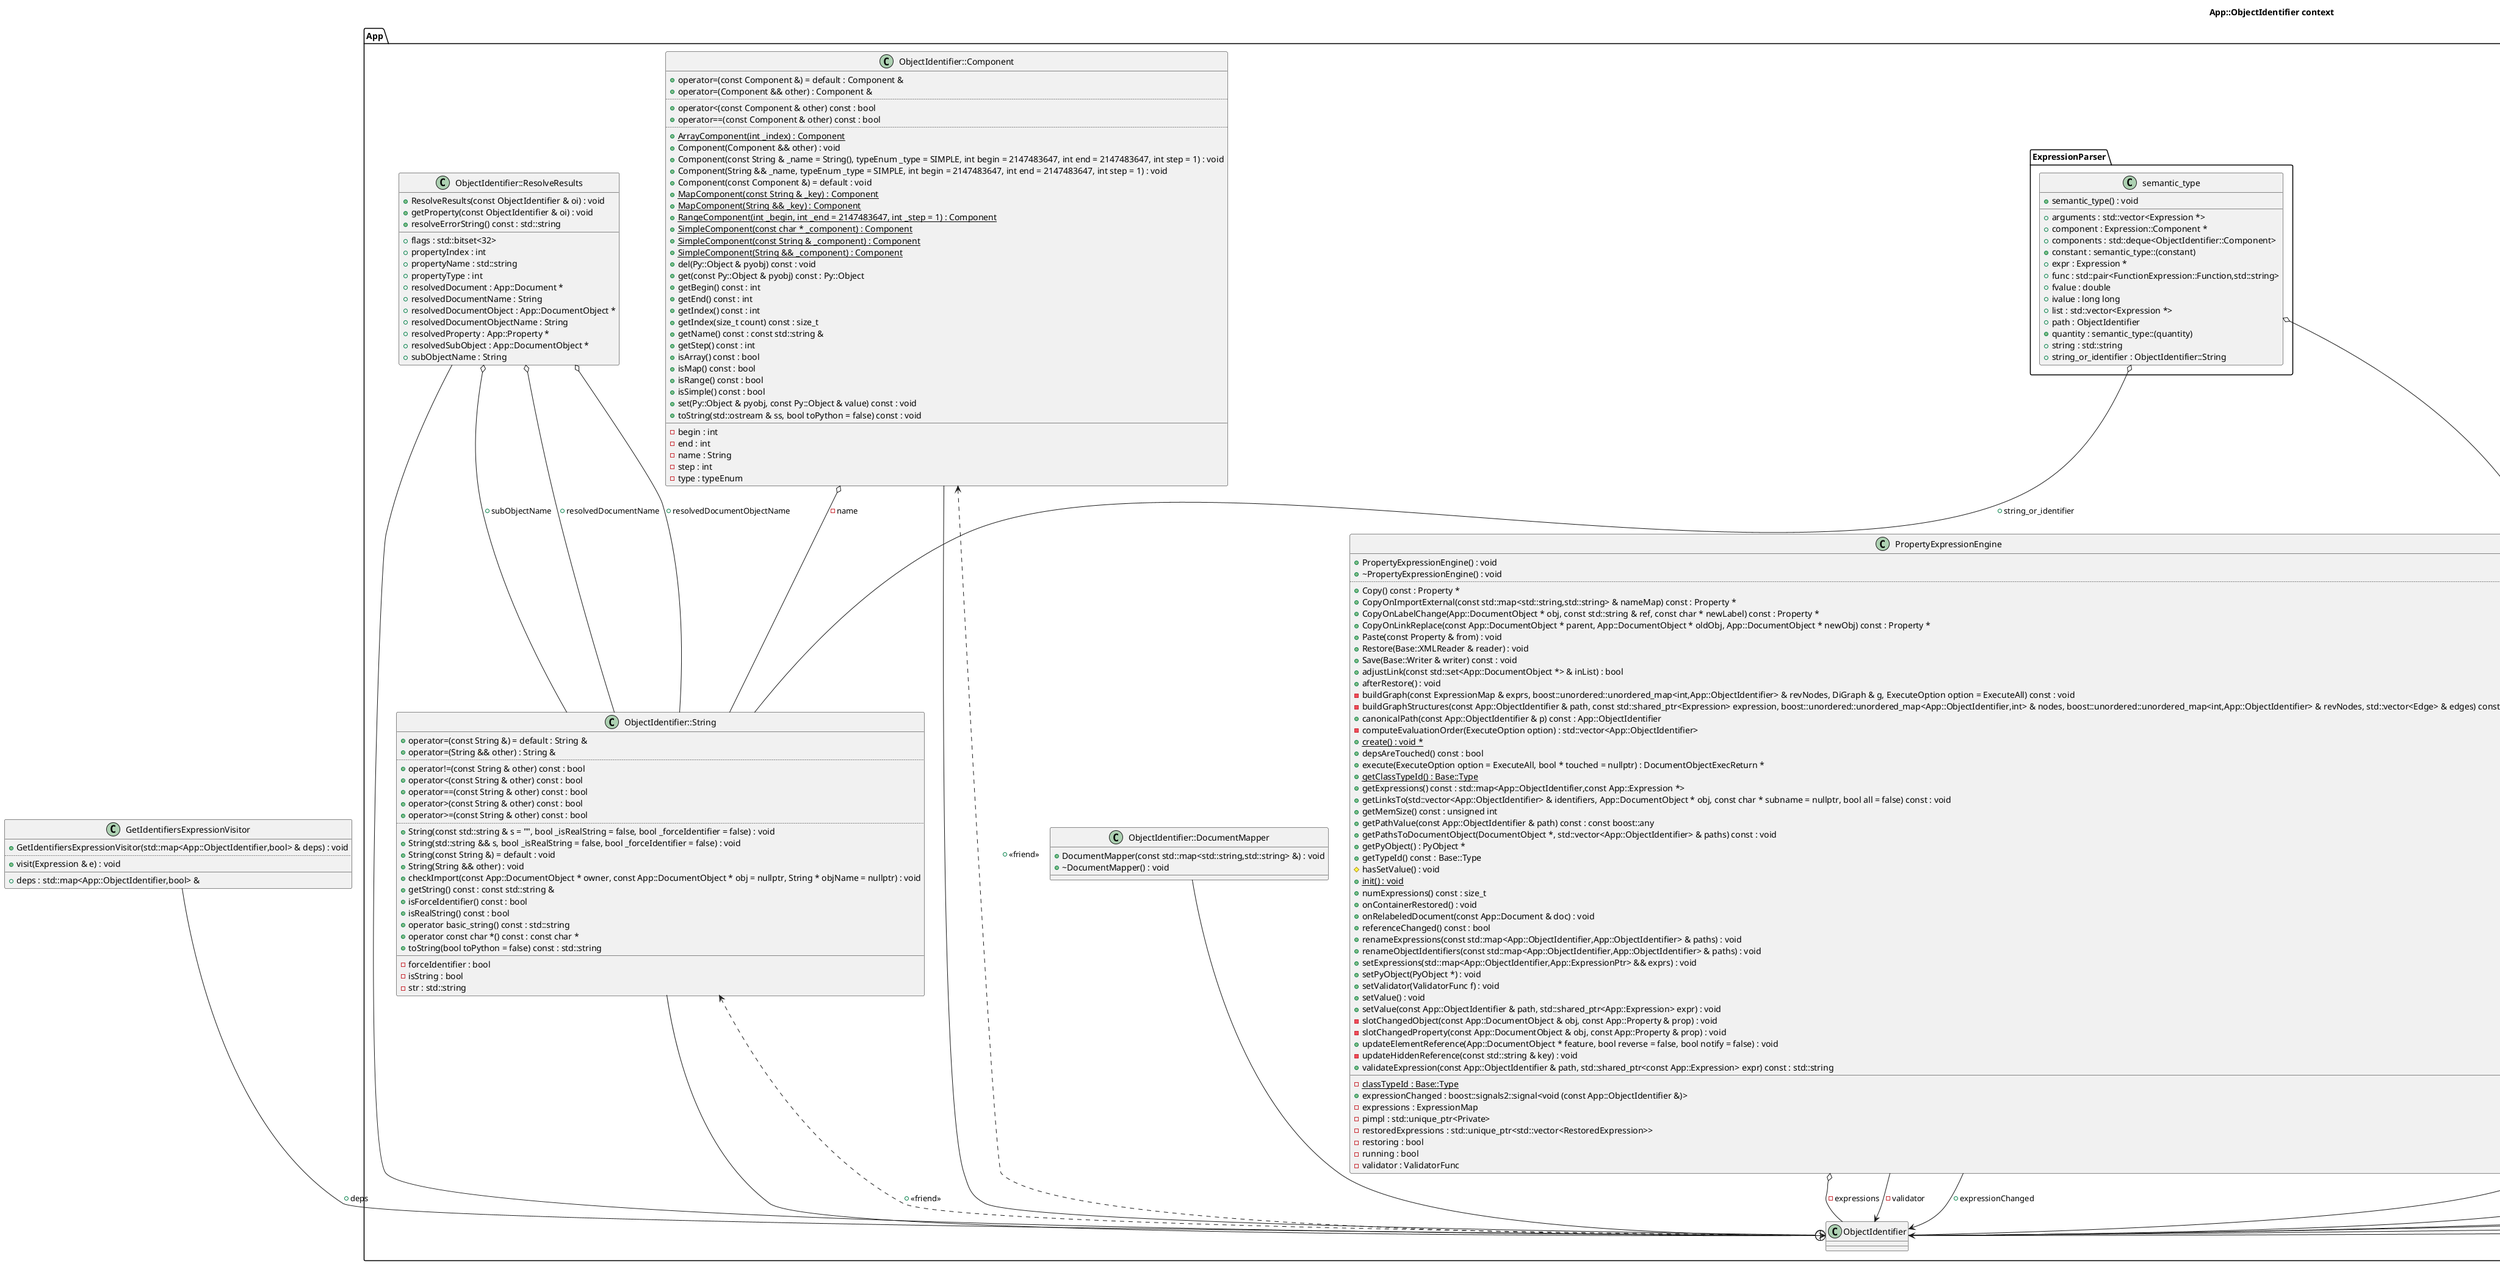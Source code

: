 @startuml
title App::ObjectIdentifier context
package [App] as C_0018282610363821501524 {
class "ObjectIdentifier" as C_0009598458625057667703
class C_0009598458625057667703 [[https://github.com/FreeCAD/FreeCAD/blob/2fcc5317fe3aee96ca73475986a577719fc78e20/src/App/Property.h#L44{ObjectIdentifier}]] {
__
}
class "PropertyExpressionEngine" as C_0012572907688142490737
class C_0012572907688142490737 [[https://github.com/FreeCAD/FreeCAD/blob/2fcc5317fe3aee96ca73475986a577719fc78e20/src/App/PropertyExpressionEngine.h#L64{PropertyExpressionEngine}]] {
+PropertyExpressionEngine() : void [[[https://github.com/FreeCAD/FreeCAD/blob/2fcc5317fe3aee96ca73475986a577719fc78e20/src/App/PropertyExpressionEngine.h#L100{PropertyExpressionEngine}]]]
+~PropertyExpressionEngine() : void [[[https://github.com/FreeCAD/FreeCAD/blob/2fcc5317fe3aee96ca73475986a577719fc78e20/src/App/PropertyExpressionEngine.h#L101{~PropertyExpressionEngine}]]]
..
+Copy() const : Property * [[[https://github.com/FreeCAD/FreeCAD/blob/2fcc5317fe3aee96ca73475986a577719fc78e20/src/App/PropertyExpressionEngine.h#L111{Copy}]]]
+CopyOnImportExternal(const std::map<std::string,std::string> & nameMap) const : Property * [[[https://github.com/FreeCAD/FreeCAD/blob/2fcc5317fe3aee96ca73475986a577719fc78e20/src/App/PropertyExpressionEngine.h#L74{CopyOnImportExternal}]]]
+CopyOnLabelChange(App::DocumentObject * obj, const std::string & ref, const char * newLabel) const : Property * [[[https://github.com/FreeCAD/FreeCAD/blob/2fcc5317fe3aee96ca73475986a577719fc78e20/src/App/PropertyExpressionEngine.h#L75{CopyOnLabelChange}]]]
+CopyOnLinkReplace(const App::DocumentObject * parent, App::DocumentObject * oldObj, App::DocumentObject * newObj) const : Property * [[[https://github.com/FreeCAD/FreeCAD/blob/2fcc5317fe3aee96ca73475986a577719fc78e20/src/App/PropertyExpressionEngine.h#L77{CopyOnLinkReplace}]]]
+Paste(const Property & from) : void [[[https://github.com/FreeCAD/FreeCAD/blob/2fcc5317fe3aee96ca73475986a577719fc78e20/src/App/PropertyExpressionEngine.h#L113{Paste}]]]
+Restore(Base::XMLReader & reader) : void [[[https://github.com/FreeCAD/FreeCAD/blob/2fcc5317fe3aee96ca73475986a577719fc78e20/src/App/PropertyExpressionEngine.h#L117{Restore}]]]
+Save(Base::Writer & writer) const : void [[[https://github.com/FreeCAD/FreeCAD/blob/2fcc5317fe3aee96ca73475986a577719fc78e20/src/App/PropertyExpressionEngine.h#L115{Save}]]]
+adjustLink(const std::set<App::DocumentObject *> & inList) : bool [[[https://github.com/FreeCAD/FreeCAD/blob/2fcc5317fe3aee96ca73475986a577719fc78e20/src/App/PropertyExpressionEngine.h#L73{adjustLink}]]]
+afterRestore() : void [[[https://github.com/FreeCAD/FreeCAD/blob/2fcc5317fe3aee96ca73475986a577719fc78e20/src/App/PropertyExpressionEngine.h#L160{afterRestore}]]]
-buildGraph(const ExpressionMap & exprs, boost::unordered::unordered_map<int,App::ObjectIdentifier> & revNodes, DiGraph & g, ExecuteOption option = ExecuteAll) const : void [[[https://github.com/FreeCAD/FreeCAD/blob/2fcc5317fe3aee96ca73475986a577719fc78e20/src/App/PropertyExpressionEngine.h#L192{buildGraph}]]]
-buildGraphStructures(const App::ObjectIdentifier & path, const std::shared_ptr<Expression> expression, boost::unordered::unordered_map<App::ObjectIdentifier,int> & nodes, boost::unordered::unordered_map<int,App::ObjectIdentifier> & revNodes, std::vector<Edge> & edges) const : void [[[https://github.com/FreeCAD/FreeCAD/blob/2fcc5317fe3aee96ca73475986a577719fc78e20/src/App/PropertyExpressionEngine.h#L188{buildGraphStructures}]]]
+canonicalPath(const App::ObjectIdentifier & p) const : App::ObjectIdentifier [[[https://github.com/FreeCAD/FreeCAD/blob/2fcc5317fe3aee96ca73475986a577719fc78e20/src/App/PropertyExpressionEngine.h#L153{canonicalPath}]]]
-computeEvaluationOrder(ExecuteOption option) : std::vector<App::ObjectIdentifier> [[[https://github.com/FreeCAD/FreeCAD/blob/2fcc5317fe3aee96ca73475986a577719fc78e20/src/App/PropertyExpressionEngine.h#L186{computeEvaluationOrder}]]]
{static} +create() : void * [[[https://github.com/FreeCAD/FreeCAD/blob/2fcc5317fe3aee96ca73475986a577719fc78e20/src/Base/BaseClass.h#L52{create}]]]
+depsAreTouched() const : bool [[[https://github.com/FreeCAD/FreeCAD/blob/2fcc5317fe3aee96ca73475986a577719fc78e20/src/App/PropertyExpressionEngine.h#L142{depsAreTouched}]]]
+execute(ExecuteOption option = ExecuteAll, bool * touched = nullptr) : DocumentObjectExecReturn * [[[https://github.com/FreeCAD/FreeCAD/blob/2fcc5317fe3aee96ca73475986a577719fc78e20/src/App/PropertyExpressionEngine.h#L138{execute}]]]
{static} +getClassTypeId() : Base::Type [[[https://github.com/FreeCAD/FreeCAD/blob/2fcc5317fe3aee96ca73475986a577719fc78e20/src/Base/BaseClass.h#L49{getClassTypeId}]]]
+getExpressions() const : std::map<App::ObjectIdentifier,const App::Expression *> [[[https://github.com/FreeCAD/FreeCAD/blob/2fcc5317fe3aee96ca73475986a577719fc78e20/src/App/PropertyExpressionEngine.h#L105{getExpressions}]]]
+getLinksTo(std::vector<App::ObjectIdentifier> & identifiers, App::DocumentObject * obj, const char * subname = nullptr, bool all = false) const : void [[[https://github.com/FreeCAD/FreeCAD/blob/2fcc5317fe3aee96ca73475986a577719fc78e20/src/App/PropertyExpressionEngine.h#L163{getLinksTo}]]]
+getMemSize() const : unsigned int [[[https://github.com/FreeCAD/FreeCAD/blob/2fcc5317fe3aee96ca73475986a577719fc78e20/src/App/PropertyExpressionEngine.h#L103{getMemSize}]]]
+getPathValue(const App::ObjectIdentifier & path) const : const boost::any [[[https://github.com/FreeCAD/FreeCAD/blob/2fcc5317fe3aee96ca73475986a577719fc78e20/src/App/PropertyExpressionEngine.h#L121{getPathValue}]]]
+getPathsToDocumentObject(DocumentObject *, std::vector<App::ObjectIdentifier> & paths) const : void [[[https://github.com/FreeCAD/FreeCAD/blob/2fcc5317fe3aee96ca73475986a577719fc78e20/src/App/PropertyExpressionEngine.h#L140{getPathsToDocumentObject}]]]
+getPyObject() : PyObject * [[[https://github.com/FreeCAD/FreeCAD/blob/2fcc5317fe3aee96ca73475986a577719fc78e20/src/App/PropertyExpressionEngine.h#L169{getPyObject}]]]
+getTypeId() const : Base::Type [[[https://github.com/FreeCAD/FreeCAD/blob/2fcc5317fe3aee96ca73475986a577719fc78e20/src/Base/BaseClass.h#L50{getTypeId}]]]
#hasSetValue() : void [[[https://github.com/FreeCAD/FreeCAD/blob/2fcc5317fe3aee96ca73475986a577719fc78e20/src/App/PropertyExpressionEngine.h#L173{hasSetValue}]]]
{static} +init() : void [[[https://github.com/FreeCAD/FreeCAD/blob/2fcc5317fe3aee96ca73475986a577719fc78e20/src/Base/BaseClass.h#L51{init}]]]
+numExpressions() const : size_t [[[https://github.com/FreeCAD/FreeCAD/blob/2fcc5317fe3aee96ca73475986a577719fc78e20/src/App/PropertyExpressionEngine.h#L155{numExpressions}]]]
+onContainerRestored() : void [[[https://github.com/FreeCAD/FreeCAD/blob/2fcc5317fe3aee96ca73475986a577719fc78e20/src/App/PropertyExpressionEngine.h#L161{onContainerRestored}]]]
+onRelabeledDocument(const App::Document & doc) : void [[[https://github.com/FreeCAD/FreeCAD/blob/2fcc5317fe3aee96ca73475986a577719fc78e20/src/App/PropertyExpressionEngine.h#L107{onRelabeledDocument}]]]
+referenceChanged() const : bool [[[https://github.com/FreeCAD/FreeCAD/blob/2fcc5317fe3aee96ca73475986a577719fc78e20/src/App/PropertyExpressionEngine.h#L72{referenceChanged}]]]
+renameExpressions(const std::map<App::ObjectIdentifier,App::ObjectIdentifier> & paths) : void [[[https://github.com/FreeCAD/FreeCAD/blob/2fcc5317fe3aee96ca73475986a577719fc78e20/src/App/PropertyExpressionEngine.h#L149{renameExpressions}]]]
+renameObjectIdentifiers(const std::map<App::ObjectIdentifier,App::ObjectIdentifier> & paths) : void [[[https://github.com/FreeCAD/FreeCAD/blob/2fcc5317fe3aee96ca73475986a577719fc78e20/src/App/PropertyExpressionEngine.h#L151{renameObjectIdentifiers}]]]
+setExpressions(std::map<App::ObjectIdentifier,App::ExpressionPtr> && exprs) : void [[[https://github.com/FreeCAD/FreeCAD/blob/2fcc5317fe3aee96ca73475986a577719fc78e20/src/App/PropertyExpressionEngine.h#L106{setExpressions}]]]
+setPyObject(PyObject *) : void [[[https://github.com/FreeCAD/FreeCAD/blob/2fcc5317fe3aee96ca73475986a577719fc78e20/src/App/PropertyExpressionEngine.h#L170{setPyObject}]]]
+setValidator(ValidatorFunc f) : void [[[https://github.com/FreeCAD/FreeCAD/blob/2fcc5317fe3aee96ca73475986a577719fc78e20/src/App/PropertyExpressionEngine.h#L145{setValidator}]]]
+setValue() : void [[[https://github.com/FreeCAD/FreeCAD/blob/2fcc5317fe3aee96ca73475986a577719fc78e20/src/App/PropertyExpressionEngine.h#L109{setValue}]]]
+setValue(const App::ObjectIdentifier & path, std::shared_ptr<App::Expression> expr) : void [[[https://github.com/FreeCAD/FreeCAD/blob/2fcc5317fe3aee96ca73475986a577719fc78e20/src/App/PropertyExpressionEngine.h#L119{setValue}]]]
-slotChangedObject(const App::DocumentObject & obj, const App::Property & prop) : void [[[https://github.com/FreeCAD/FreeCAD/blob/2fcc5317fe3aee96ca73475986a577719fc78e20/src/App/PropertyExpressionEngine.h#L196{slotChangedObject}]]]
-slotChangedProperty(const App::DocumentObject & obj, const App::Property & prop) : void [[[https://github.com/FreeCAD/FreeCAD/blob/2fcc5317fe3aee96ca73475986a577719fc78e20/src/App/PropertyExpressionEngine.h#L197{slotChangedProperty}]]]
+updateElementReference(App::DocumentObject * feature, bool reverse = false, bool notify = false) : void [[[https://github.com/FreeCAD/FreeCAD/blob/2fcc5317fe3aee96ca73475986a577719fc78e20/src/App/PropertyExpressionEngine.h#L70{updateElementReference}]]]
-updateHiddenReference(const std::string & key) : void [[[https://github.com/FreeCAD/FreeCAD/blob/2fcc5317fe3aee96ca73475986a577719fc78e20/src/App/PropertyExpressionEngine.h#L198{updateHiddenReference}]]]
+validateExpression(const App::ObjectIdentifier & path, std::shared_ptr<const App::Expression> expr) const : std::string [[[https://github.com/FreeCAD/FreeCAD/blob/2fcc5317fe3aee96ca73475986a577719fc78e20/src/App/PropertyExpressionEngine.h#L147{validateExpression}]]]
__
{static} -classTypeId : Base::Type [[[https://github.com/FreeCAD/FreeCAD/blob/2fcc5317fe3aee96ca73475986a577719fc78e20/src/Base/BaseClass.h#L55{classTypeId}]]]
+expressionChanged : boost::signals2::signal<void (const App::ObjectIdentifier &)> [[[https://github.com/FreeCAD/FreeCAD/blob/2fcc5317fe3aee96ca73475986a577719fc78e20/src/App/PropertyExpressionEngine.h#L158{expressionChanged}]]]
-expressions : ExpressionMap [[[https://github.com/FreeCAD/FreeCAD/blob/2fcc5317fe3aee96ca73475986a577719fc78e20/src/App/PropertyExpressionEngine.h#L203{expressions}]]]
-pimpl : std::unique_ptr<Private> [[[https://github.com/FreeCAD/FreeCAD/blob/2fcc5317fe3aee96ca73475986a577719fc78e20/src/App/PropertyExpressionEngine.h#L216{pimpl}]]]
-restoredExpressions : std::unique_ptr<std::vector<RestoredExpression>> [[[https://github.com/FreeCAD/FreeCAD/blob/2fcc5317fe3aee96ca73475986a577719fc78e20/src/App/PropertyExpressionEngine.h#L213{restoredExpressions}]]]
-restoring : bool [[[https://github.com/FreeCAD/FreeCAD/blob/2fcc5317fe3aee96ca73475986a577719fc78e20/src/App/PropertyExpressionEngine.h#L201{restoring}]]]
-running : bool [[[https://github.com/FreeCAD/FreeCAD/blob/2fcc5317fe3aee96ca73475986a577719fc78e20/src/App/PropertyExpressionEngine.h#L200{running}]]]
-validator : ValidatorFunc [[[https://github.com/FreeCAD/FreeCAD/blob/2fcc5317fe3aee96ca73475986a577719fc78e20/src/App/PropertyExpressionEngine.h#L205{validator}]]]
}
class "ObjectIdentifier::DocumentMapper" as C_0000767079285969815285
class C_0000767079285969815285 [[https://github.com/FreeCAD/FreeCAD/blob/2fcc5317fe3aee96ca73475986a577719fc78e20/src/App/ObjectIdentifier.h#L75{ObjectIdentifier::DocumentMapper}]] {
+DocumentMapper(const std::map<std::string,std::string> &) : void [[[https://github.com/FreeCAD/FreeCAD/blob/2fcc5317fe3aee96ca73475986a577719fc78e20/src/App/ObjectIdentifier.h#L77{DocumentMapper}]]]
+~DocumentMapper() : void [[[https://github.com/FreeCAD/FreeCAD/blob/2fcc5317fe3aee96ca73475986a577719fc78e20/src/App/ObjectIdentifier.h#L78{~DocumentMapper}]]]
__
}
class "ObjectIdentifier::String" as C_0009793800912515780838
class C_0009793800912515780838 [[https://github.com/FreeCAD/FreeCAD/blob/2fcc5317fe3aee96ca73475986a577719fc78e20/src/App/ObjectIdentifier.h#L81{ObjectIdentifier::String}]] {
+operator=(const String &) = default : String & [[[https://github.com/FreeCAD/FreeCAD/blob/2fcc5317fe3aee96ca73475986a577719fc78e20/src/App/ObjectIdentifier.h#L67{operator=}]]]
+operator=(String && other) : String & [[[https://github.com/FreeCAD/FreeCAD/blob/2fcc5317fe3aee96ca73475986a577719fc78e20/src/App/ObjectIdentifier.h#L69{operator=}]]]
..
+operator!=(const String & other) const : bool [[[https://github.com/FreeCAD/FreeCAD/blob/2fcc5317fe3aee96ca73475986a577719fc78e20/src/App/ObjectIdentifier.h#L130{operator!=}]]]
+operator<(const String & other) const : bool [[[https://github.com/FreeCAD/FreeCAD/blob/2fcc5317fe3aee96ca73475986a577719fc78e20/src/App/ObjectIdentifier.h#L134{operator<}]]]
+operator==(const String & other) const : bool [[[https://github.com/FreeCAD/FreeCAD/blob/2fcc5317fe3aee96ca73475986a577719fc78e20/src/App/ObjectIdentifier.h#L128{operator==}]]]
+operator>(const String & other) const : bool [[[https://github.com/FreeCAD/FreeCAD/blob/2fcc5317fe3aee96ca73475986a577719fc78e20/src/App/ObjectIdentifier.h#L136{operator>}]]]
+operator>=(const String & other) const : bool [[[https://github.com/FreeCAD/FreeCAD/blob/2fcc5317fe3aee96ca73475986a577719fc78e20/src/App/ObjectIdentifier.h#L132{operator>=}]]]
..
+String(const std::string & s = "", bool _isRealString = false, bool _forceIdentifier = false) : void [[[https://github.com/FreeCAD/FreeCAD/blob/2fcc5317fe3aee96ca73475986a577719fc78e20/src/App/ObjectIdentifier.h#L86{String}]]]
+String(std::string && s, bool _isRealString = false, bool _forceIdentifier = false) : void [[[https://github.com/FreeCAD/FreeCAD/blob/2fcc5317fe3aee96ca73475986a577719fc78e20/src/App/ObjectIdentifier.h#L94{String}]]]
+String(const String &) = default : void [[[https://github.com/FreeCAD/FreeCAD/blob/2fcc5317fe3aee96ca73475986a577719fc78e20/src/App/ObjectIdentifier.h#L102{String}]]]
+String(String && other) : void [[[https://github.com/FreeCAD/FreeCAD/blob/2fcc5317fe3aee96ca73475986a577719fc78e20/src/App/ObjectIdentifier.h#L102{String}]]]
+checkImport(const App::DocumentObject * owner, const App::DocumentObject * obj = nullptr, String * objName = nullptr) : void [[[https://github.com/FreeCAD/FreeCAD/blob/2fcc5317fe3aee96ca73475986a577719fc78e20/src/App/ObjectIdentifier.h#L138{checkImport}]]]
+getString() const : const std::string & [[[https://github.com/FreeCAD/FreeCAD/blob/2fcc5317fe3aee96ca73475986a577719fc78e20/src/App/ObjectIdentifier.h#L112{getString}]]]
+isForceIdentifier() const : bool [[[https://github.com/FreeCAD/FreeCAD/blob/2fcc5317fe3aee96ca73475986a577719fc78e20/src/App/ObjectIdentifier.h#L117{isForceIdentifier}]]]
+isRealString() const : bool [[[https://github.com/FreeCAD/FreeCAD/blob/2fcc5317fe3aee96ca73475986a577719fc78e20/src/App/ObjectIdentifier.h#L115{isRealString}]]]
+operator basic_string() const : std::string [[[https://github.com/FreeCAD/FreeCAD/blob/2fcc5317fe3aee96ca73475986a577719fc78e20/src/App/ObjectIdentifier.h#L124{operator basic_string}]]]
+operator const char *() const : const char * [[[https://github.com/FreeCAD/FreeCAD/blob/2fcc5317fe3aee96ca73475986a577719fc78e20/src/App/ObjectIdentifier.h#L126{operator const char *}]]]
+toString(bool toPython = false) const : std::string [[[https://github.com/FreeCAD/FreeCAD/blob/2fcc5317fe3aee96ca73475986a577719fc78e20/src/App/ObjectIdentifier.h#L120{toString}]]]
__
-forceIdentifier : bool [[[https://github.com/FreeCAD/FreeCAD/blob/2fcc5317fe3aee96ca73475986a577719fc78e20/src/App/ObjectIdentifier.h#L144{forceIdentifier}]]]
-isString : bool [[[https://github.com/FreeCAD/FreeCAD/blob/2fcc5317fe3aee96ca73475986a577719fc78e20/src/App/ObjectIdentifier.h#L143{isString}]]]
-str : std::string [[[https://github.com/FreeCAD/FreeCAD/blob/2fcc5317fe3aee96ca73475986a577719fc78e20/src/App/ObjectIdentifier.h#L142{str}]]]
}
class "ObjectIdentifier::Component" as C_0009310987197330480539
class C_0009310987197330480539 [[https://github.com/FreeCAD/FreeCAD/blob/2fcc5317fe3aee96ca73475986a577719fc78e20/src/App/ObjectIdentifier.h#L154{ObjectIdentifier::Component}]] {
+operator=(const Component &) = default : Component & [[[https://github.com/FreeCAD/FreeCAD/blob/2fcc5317fe3aee96ca73475986a577719fc78e20/src/App/ObjectIdentifier.h#L67{operator=}]]]
+operator=(Component && other) : Component & [[[https://github.com/FreeCAD/FreeCAD/blob/2fcc5317fe3aee96ca73475986a577719fc78e20/src/App/ObjectIdentifier.h#L69{operator=}]]]
..
+operator<(const Component & other) const : bool [[[https://github.com/FreeCAD/FreeCAD/blob/2fcc5317fe3aee96ca73475986a577719fc78e20/src/App/ObjectIdentifier.h#L220{operator<}]]]
+operator==(const Component & other) const : bool [[[https://github.com/FreeCAD/FreeCAD/blob/2fcc5317fe3aee96ca73475986a577719fc78e20/src/App/ObjectIdentifier.h#L219{operator==}]]]
..
{static} +ArrayComponent(int _index) : Component [[[https://github.com/FreeCAD/FreeCAD/blob/2fcc5317fe3aee96ca73475986a577719fc78e20/src/App/ObjectIdentifier.h#L187{ArrayComponent}]]]
+Component(Component && other) : void [[[https://github.com/FreeCAD/FreeCAD/blob/2fcc5317fe3aee96ca73475986a577719fc78e20/src/App/ObjectIdentifier.h#L168{Component}]]]
+Component(const String & _name = String(), typeEnum _type = SIMPLE, int begin = 2147483647, int end = 2147483647, int step = 1) : void [[[https://github.com/FreeCAD/FreeCAD/blob/2fcc5317fe3aee96ca73475986a577719fc78e20/src/App/ObjectIdentifier.h#L177{Component}]]]
+Component(String && _name, typeEnum _type = SIMPLE, int begin = 2147483647, int end = 2147483647, int step = 1) : void [[[https://github.com/FreeCAD/FreeCAD/blob/2fcc5317fe3aee96ca73475986a577719fc78e20/src/App/ObjectIdentifier.h#L179{Component}]]]
+Component(const Component &) = default : void [[[https://github.com/FreeCAD/FreeCAD/blob/2fcc5317fe3aee96ca73475986a577719fc78e20/src/App/ObjectIdentifier.h#L168{Component}]]]
{static} +MapComponent(const String & _key) : Component [[[https://github.com/FreeCAD/FreeCAD/blob/2fcc5317fe3aee96ca73475986a577719fc78e20/src/App/ObjectIdentifier.h#L191{MapComponent}]]]
{static} +MapComponent(String && _key) : Component [[[https://github.com/FreeCAD/FreeCAD/blob/2fcc5317fe3aee96ca73475986a577719fc78e20/src/App/ObjectIdentifier.h#L192{MapComponent}]]]
{static} +RangeComponent(int _begin, int _end = 2147483647, int _step = 1) : Component [[[https://github.com/FreeCAD/FreeCAD/blob/2fcc5317fe3aee96ca73475986a577719fc78e20/src/App/ObjectIdentifier.h#L189{RangeComponent}]]]
{static} +SimpleComponent(const char * _component) : Component [[[https://github.com/FreeCAD/FreeCAD/blob/2fcc5317fe3aee96ca73475986a577719fc78e20/src/App/ObjectIdentifier.h#L182{SimpleComponent}]]]
{static} +SimpleComponent(const String & _component) : Component [[[https://github.com/FreeCAD/FreeCAD/blob/2fcc5317fe3aee96ca73475986a577719fc78e20/src/App/ObjectIdentifier.h#L184{SimpleComponent}]]]
{static} +SimpleComponent(String && _component) : Component [[[https://github.com/FreeCAD/FreeCAD/blob/2fcc5317fe3aee96ca73475986a577719fc78e20/src/App/ObjectIdentifier.h#L185{SimpleComponent}]]]
+del(Py::Object & pyobj) const : void [[[https://github.com/FreeCAD/FreeCAD/blob/2fcc5317fe3aee96ca73475986a577719fc78e20/src/App/ObjectIdentifier.h#L224{del}]]]
+get(const Py::Object & pyobj) const : Py::Object [[[https://github.com/FreeCAD/FreeCAD/blob/2fcc5317fe3aee96ca73475986a577719fc78e20/src/App/ObjectIdentifier.h#L222{get}]]]
+getBegin() const : int [[[https://github.com/FreeCAD/FreeCAD/blob/2fcc5317fe3aee96ca73475986a577719fc78e20/src/App/ObjectIdentifier.h#L213{getBegin}]]]
+getEnd() const : int [[[https://github.com/FreeCAD/FreeCAD/blob/2fcc5317fe3aee96ca73475986a577719fc78e20/src/App/ObjectIdentifier.h#L214{getEnd}]]]
+getIndex() const : int [[[https://github.com/FreeCAD/FreeCAD/blob/2fcc5317fe3aee96ca73475986a577719fc78e20/src/App/ObjectIdentifier.h#L210{getIndex}]]]
+getIndex(size_t count) const : size_t [[[https://github.com/FreeCAD/FreeCAD/blob/2fcc5317fe3aee96ca73475986a577719fc78e20/src/App/ObjectIdentifier.h#L211{getIndex}]]]
+getName() const : const std::string & [[[https://github.com/FreeCAD/FreeCAD/blob/2fcc5317fe3aee96ca73475986a577719fc78e20/src/App/ObjectIdentifier.h#L208{getName}]]]
+getStep() const : int [[[https://github.com/FreeCAD/FreeCAD/blob/2fcc5317fe3aee96ca73475986a577719fc78e20/src/App/ObjectIdentifier.h#L215{getStep}]]]
+isArray() const : bool [[[https://github.com/FreeCAD/FreeCAD/blob/2fcc5317fe3aee96ca73475986a577719fc78e20/src/App/ObjectIdentifier.h#L200{isArray}]]]
+isMap() const : bool [[[https://github.com/FreeCAD/FreeCAD/blob/2fcc5317fe3aee96ca73475986a577719fc78e20/src/App/ObjectIdentifier.h#L198{isMap}]]]
+isRange() const : bool [[[https://github.com/FreeCAD/FreeCAD/blob/2fcc5317fe3aee96ca73475986a577719fc78e20/src/App/ObjectIdentifier.h#L202{isRange}]]]
+isSimple() const : bool [[[https://github.com/FreeCAD/FreeCAD/blob/2fcc5317fe3aee96ca73475986a577719fc78e20/src/App/ObjectIdentifier.h#L196{isSimple}]]]
+set(Py::Object & pyobj, const Py::Object & value) const : void [[[https://github.com/FreeCAD/FreeCAD/blob/2fcc5317fe3aee96ca73475986a577719fc78e20/src/App/ObjectIdentifier.h#L223{set}]]]
+toString(std::ostream & ss, bool toPython = false) const : void [[[https://github.com/FreeCAD/FreeCAD/blob/2fcc5317fe3aee96ca73475986a577719fc78e20/src/App/ObjectIdentifier.h#L206{toString}]]]
__
-begin : int [[[https://github.com/FreeCAD/FreeCAD/blob/2fcc5317fe3aee96ca73475986a577719fc78e20/src/App/ObjectIdentifier.h#L230{begin}]]]
-end : int [[[https://github.com/FreeCAD/FreeCAD/blob/2fcc5317fe3aee96ca73475986a577719fc78e20/src/App/ObjectIdentifier.h#L231{end}]]]
-name : String [[[https://github.com/FreeCAD/FreeCAD/blob/2fcc5317fe3aee96ca73475986a577719fc78e20/src/App/ObjectIdentifier.h#L228{name}]]]
-step : int [[[https://github.com/FreeCAD/FreeCAD/blob/2fcc5317fe3aee96ca73475986a577719fc78e20/src/App/ObjectIdentifier.h#L232{step}]]]
-type : typeEnum [[[https://github.com/FreeCAD/FreeCAD/blob/2fcc5317fe3aee96ca73475986a577719fc78e20/src/App/ObjectIdentifier.h#L229{type}]]]
}
class "ObjectIdentifier::ResolveResults" as C_0001675047384878808167
class C_0001675047384878808167 [[https://github.com/FreeCAD/FreeCAD/blob/2fcc5317fe3aee96ca73475986a577719fc78e20/src/App/ObjectIdentifier.h#L449{ObjectIdentifier::ResolveResults}]] {
+ResolveResults(const ObjectIdentifier & oi) : void [[[https://github.com/FreeCAD/FreeCAD/blob/2fcc5317fe3aee96ca73475986a577719fc78e20/src/App/ObjectIdentifier.h#L451{ResolveResults}]]]
+getProperty(const ObjectIdentifier & oi) : void [[[https://github.com/FreeCAD/FreeCAD/blob/2fcc5317fe3aee96ca73475986a577719fc78e20/src/App/ObjectIdentifier.h#L466{getProperty}]]]
+resolveErrorString() const : std::string [[[https://github.com/FreeCAD/FreeCAD/blob/2fcc5317fe3aee96ca73475986a577719fc78e20/src/App/ObjectIdentifier.h#L465{resolveErrorString}]]]
__
+flags : std::bitset<32> [[[https://github.com/FreeCAD/FreeCAD/blob/2fcc5317fe3aee96ca73475986a577719fc78e20/src/App/ObjectIdentifier.h#L463{flags}]]]
+propertyIndex : int [[[https://github.com/FreeCAD/FreeCAD/blob/2fcc5317fe3aee96ca73475986a577719fc78e20/src/App/ObjectIdentifier.h#L453{propertyIndex}]]]
+propertyName : std::string [[[https://github.com/FreeCAD/FreeCAD/blob/2fcc5317fe3aee96ca73475986a577719fc78e20/src/App/ObjectIdentifier.h#L461{propertyName}]]]
+propertyType : int [[[https://github.com/FreeCAD/FreeCAD/blob/2fcc5317fe3aee96ca73475986a577719fc78e20/src/App/ObjectIdentifier.h#L462{propertyType}]]]
+resolvedDocument : App::Document * [[[https://github.com/FreeCAD/FreeCAD/blob/2fcc5317fe3aee96ca73475986a577719fc78e20/src/App/ObjectIdentifier.h#L454{resolvedDocument}]]]
+resolvedDocumentName : String [[[https://github.com/FreeCAD/FreeCAD/blob/2fcc5317fe3aee96ca73475986a577719fc78e20/src/App/ObjectIdentifier.h#L455{resolvedDocumentName}]]]
+resolvedDocumentObject : App::DocumentObject * [[[https://github.com/FreeCAD/FreeCAD/blob/2fcc5317fe3aee96ca73475986a577719fc78e20/src/App/ObjectIdentifier.h#L456{resolvedDocumentObject}]]]
+resolvedDocumentObjectName : String [[[https://github.com/FreeCAD/FreeCAD/blob/2fcc5317fe3aee96ca73475986a577719fc78e20/src/App/ObjectIdentifier.h#L457{resolvedDocumentObjectName}]]]
+resolvedProperty : App::Property * [[[https://github.com/FreeCAD/FreeCAD/blob/2fcc5317fe3aee96ca73475986a577719fc78e20/src/App/ObjectIdentifier.h#L460{resolvedProperty}]]]
+resolvedSubObject : App::DocumentObject * [[[https://github.com/FreeCAD/FreeCAD/blob/2fcc5317fe3aee96ca73475986a577719fc78e20/src/App/ObjectIdentifier.h#L459{resolvedSubObject}]]]
+subObjectName : String [[[https://github.com/FreeCAD/FreeCAD/blob/2fcc5317fe3aee96ca73475986a577719fc78e20/src/App/ObjectIdentifier.h#L458{subObjectName}]]]
}
class "VariableExpression" as C_0007070909846180016132
class C_0007070909846180016132 [[https://github.com/FreeCAD/FreeCAD/blob/2fcc5317fe3aee96ca73475986a577719fc78e20/src/App/ExpressionParser.h#L373{VariableExpression}]] {
+VariableExpression(const App::DocumentObject * _owner = nullptr, const ObjectIdentifier & _var = ObjectIdentifier()) : void [[[https://github.com/FreeCAD/FreeCAD/blob/2fcc5317fe3aee96ca73475986a577719fc78e20/src/App/ExpressionParser.h#L376{VariableExpression}]]]
+~VariableExpression() : void [[[https://github.com/FreeCAD/FreeCAD/blob/2fcc5317fe3aee96ca73475986a577719fc78e20/src/App/ExpressionParser.h#L378{~VariableExpression}]]]
..
#_adjustLinks(const std::set<App::DocumentObject *> &, ExpressionVisitor &) : bool [[[https://github.com/FreeCAD/FreeCAD/blob/2fcc5317fe3aee96ca73475986a577719fc78e20/src/App/ExpressionParser.h#L400{_adjustLinks}]]]
#_collectReplacement(std::map<ObjectIdentifier,ObjectIdentifier> &, const App::DocumentObject * parent, App::DocumentObject * oldObj, App::DocumentObject * newObj) const : void [[[https://github.com/FreeCAD/FreeCAD/blob/2fcc5317fe3aee96ca73475986a577719fc78e20/src/App/ExpressionParser.h#L407{_collectReplacement}]]]
#_copy() const : Expression * [[[https://github.com/FreeCAD/FreeCAD/blob/2fcc5317fe3aee96ca73475986a577719fc78e20/src/App/ExpressionParser.h#L395{_copy}]]]
#_getIdentifiers(std::map<App::ObjectIdentifier,bool> &) const : void [[[https://github.com/FreeCAD/FreeCAD/blob/2fcc5317fe3aee96ca73475986a577719fc78e20/src/App/ExpressionParser.h#L399{_getIdentifiers}]]]
#_getPyValue() const : Py::Object [[[https://github.com/FreeCAD/FreeCAD/blob/2fcc5317fe3aee96ca73475986a577719fc78e20/src/App/ExpressionParser.h#L396{_getPyValue}]]]
#_importSubNames(const ObjectIdentifier::SubNameMap &) : void [[[https://github.com/FreeCAD/FreeCAD/blob/2fcc5317fe3aee96ca73475986a577719fc78e20/src/App/ExpressionParser.h#L401{_importSubNames}]]]
#_isIndexable() const : bool [[[https://github.com/FreeCAD/FreeCAD/blob/2fcc5317fe3aee96ca73475986a577719fc78e20/src/App/ExpressionParser.h#L398{_isIndexable}]]]
#_moveCells(const CellAddress &, int, int, ExpressionVisitor &) : void [[[https://github.com/FreeCAD/FreeCAD/blob/2fcc5317fe3aee96ca73475986a577719fc78e20/src/App/ExpressionParser.h#L410{_moveCells}]]]
#_offsetCells(int, int, ExpressionVisitor &) : void [[[https://github.com/FreeCAD/FreeCAD/blob/2fcc5317fe3aee96ca73475986a577719fc78e20/src/App/ExpressionParser.h#L411{_offsetCells}]]]
#_relabeledDocument(const std::string &, const std::string &, ExpressionVisitor &) : bool [[[https://github.com/FreeCAD/FreeCAD/blob/2fcc5317fe3aee96ca73475986a577719fc78e20/src/App/ExpressionParser.h#L404{_relabeledDocument}]]]
#_renameObjectIdentifier(const std::map<ObjectIdentifier,ObjectIdentifier> &, const ObjectIdentifier &, ExpressionVisitor &) : bool [[[https://github.com/FreeCAD/FreeCAD/blob/2fcc5317fe3aee96ca73475986a577719fc78e20/src/App/ExpressionParser.h#L405{_renameObjectIdentifier}]]]
#_toString(std::ostream & ss, bool persistent, int indent) const : void [[[https://github.com/FreeCAD/FreeCAD/blob/2fcc5317fe3aee96ca73475986a577719fc78e20/src/App/ExpressionParser.h#L397{_toString}]]]
#_updateElementReference(App::DocumentObject *, bool, ExpressionVisitor &) : bool [[[https://github.com/FreeCAD/FreeCAD/blob/2fcc5317fe3aee96ca73475986a577719fc78e20/src/App/ExpressionParser.h#L403{_updateElementReference}]]]
#_updateLabelReference(App::DocumentObject *, const std::string &, const char *) : void [[[https://github.com/FreeCAD/FreeCAD/blob/2fcc5317fe3aee96ca73475986a577719fc78e20/src/App/ExpressionParser.h#L402{_updateLabelReference}]]]
+addComponent(Component * component) : void [[[https://github.com/FreeCAD/FreeCAD/blob/2fcc5317fe3aee96ca73475986a577719fc78e20/src/App/ExpressionParser.h#L392{addComponent}]]]
{static} +create() : void * [[[https://github.com/FreeCAD/FreeCAD/blob/2fcc5317fe3aee96ca73475986a577719fc78e20/src/Base/BaseClass.h#L52{create}]]]
{static} +getClassTypeId() : Base::Type [[[https://github.com/FreeCAD/FreeCAD/blob/2fcc5317fe3aee96ca73475986a577719fc78e20/src/Base/BaseClass.h#L49{getClassTypeId}]]]
+getPath() const : ObjectIdentifier [[[https://github.com/FreeCAD/FreeCAD/blob/2fcc5317fe3aee96ca73475986a577719fc78e20/src/App/ExpressionParser.h#L386{getPath}]]]
+getProperty() const : const App::Property * [[[https://github.com/FreeCAD/FreeCAD/blob/2fcc5317fe3aee96ca73475986a577719fc78e20/src/App/ExpressionParser.h#L390{getProperty}]]]
+getTypeId() const : Base::Type [[[https://github.com/FreeCAD/FreeCAD/blob/2fcc5317fe3aee96ca73475986a577719fc78e20/src/Base/BaseClass.h#L50{getTypeId}]]]
{static} +init() : void [[[https://github.com/FreeCAD/FreeCAD/blob/2fcc5317fe3aee96ca73475986a577719fc78e20/src/Base/BaseClass.h#L51{init}]]]
+isTouched() const : bool [[[https://github.com/FreeCAD/FreeCAD/blob/2fcc5317fe3aee96ca73475986a577719fc78e20/src/App/ExpressionParser.h#L380{isTouched}]]]
+name() const : std::string [[[https://github.com/FreeCAD/FreeCAD/blob/2fcc5317fe3aee96ca73475986a577719fc78e20/src/App/ExpressionParser.h#L384{name}]]]
+setPath(const ObjectIdentifier & path) : void [[[https://github.com/FreeCAD/FreeCAD/blob/2fcc5317fe3aee96ca73475986a577719fc78e20/src/App/ExpressionParser.h#L388{setPath}]]]
+simplify() const : Expression * [[[https://github.com/FreeCAD/FreeCAD/blob/2fcc5317fe3aee96ca73475986a577719fc78e20/src/App/ExpressionParser.h#L382{simplify}]]]
__
{static} -classTypeId : Base::Type [[[https://github.com/FreeCAD/FreeCAD/blob/2fcc5317fe3aee96ca73475986a577719fc78e20/src/Base/BaseClass.h#L55{classTypeId}]]]
#var : ObjectIdentifier [[[https://github.com/FreeCAD/FreeCAD/blob/2fcc5317fe3aee96ca73475986a577719fc78e20/src/App/ExpressionParser.h#L415{var}]]]
}
package [ExpressionParser] as C_0007246889466153709727 {
class "semantic_type" as C_0005392806347637472888
class C_0005392806347637472888 [[https://github.com/FreeCAD/FreeCAD/blob/2fcc5317fe3aee96ca73475986a577719fc78e20/src/App/ExpressionParser.h#L521{semantic_type}]] {
+semantic_type() : void [[[https://github.com/FreeCAD/FreeCAD/blob/2fcc5317fe3aee96ca73475986a577719fc78e20/src/App/ExpressionParser.h#L542{semantic_type}]]]
__
+arguments : std::vector<Expression *> [[[https://github.com/FreeCAD/FreeCAD/blob/2fcc5317fe3aee96ca73475986a577719fc78e20/src/App/ExpressionParser.h#L537{arguments}]]]
+component : Expression::Component * [[[https://github.com/FreeCAD/FreeCAD/blob/2fcc5317fe3aee96ca73475986a577719fc78e20/src/App/ExpressionParser.h#L527{component}]]]
+components : std::deque<ObjectIdentifier::Component> [[[https://github.com/FreeCAD/FreeCAD/blob/2fcc5317fe3aee96ca73475986a577719fc78e20/src/App/ExpressionParser.h#L530{components}]]]
+constant : semantic_type::(constant) [[[https://github.com/FreeCAD/FreeCAD/blob/2fcc5317fe3aee96ca73475986a577719fc78e20/src/App/ExpressionParser.h#L536{constant}]]]
+expr : Expression * [[[https://github.com/FreeCAD/FreeCAD/blob/2fcc5317fe3aee96ca73475986a577719fc78e20/src/App/ExpressionParser.h#L528{expr}]]]
+func : std::pair<FunctionExpression::Function,std::string> [[[https://github.com/FreeCAD/FreeCAD/blob/2fcc5317fe3aee96ca73475986a577719fc78e20/src/App/ExpressionParser.h#L540{func}]]]
+fvalue : double [[[https://github.com/FreeCAD/FreeCAD/blob/2fcc5317fe3aee96ca73475986a577719fc78e20/src/App/ExpressionParser.h#L532{fvalue}]]]
+ivalue : long long [[[https://github.com/FreeCAD/FreeCAD/blob/2fcc5317fe3aee96ca73475986a577719fc78e20/src/App/ExpressionParser.h#L531{ivalue}]]]
+list : std::vector<Expression *> [[[https://github.com/FreeCAD/FreeCAD/blob/2fcc5317fe3aee96ca73475986a577719fc78e20/src/App/ExpressionParser.h#L538{list}]]]
+path : ObjectIdentifier [[[https://github.com/FreeCAD/FreeCAD/blob/2fcc5317fe3aee96ca73475986a577719fc78e20/src/App/ExpressionParser.h#L529{path}]]]
+quantity : semantic_type::(quantity) [[[https://github.com/FreeCAD/FreeCAD/blob/2fcc5317fe3aee96ca73475986a577719fc78e20/src/App/ExpressionParser.h#L526{quantity}]]]
+string : std::string [[[https://github.com/FreeCAD/FreeCAD/blob/2fcc5317fe3aee96ca73475986a577719fc78e20/src/App/ExpressionParser.h#L539{string}]]]
+string_or_identifier : ObjectIdentifier::String [[[https://github.com/FreeCAD/FreeCAD/blob/2fcc5317fe3aee96ca73475986a577719fc78e20/src/App/ExpressionParser.h#L541{string_or_identifier}]]]
}
}
class "RenameObjectIdentifierExpressionVisitor<P>" as C_0008961693540508332433
class C_0008961693540508332433 [[https://github.com/FreeCAD/FreeCAD/blob/2fcc5317fe3aee96ca73475986a577719fc78e20/src/App/ExpressionVisitors.h#L35{RenameObjectIdentifierExpressionVisitor}]] {
+RenameObjectIdentifierExpressionVisitor(P & _prop, const std::map<ObjectIdentifier,ObjectIdentifier> & _paths, const ObjectIdentifier & _owner) : void [[[https://github.com/FreeCAD/FreeCAD/blob/2fcc5317fe3aee96ca73475986a577719fc78e20/src/App/ExpressionVisitors.h#L37{RenameObjectIdentifierExpressionVisitor}]]]
..
+visit(Expression & node) : void [[[https://github.com/FreeCAD/FreeCAD/blob/2fcc5317fe3aee96ca73475986a577719fc78e20/src/App/ExpressionVisitors.h#L47{visit}]]]
__
-owner : const ObjectIdentifier [[[https://github.com/FreeCAD/FreeCAD/blob/2fcc5317fe3aee96ca73475986a577719fc78e20/src/App/ExpressionVisitors.h#L53{owner}]]]
-paths : const std::map<ObjectIdentifier,ObjectIdentifier> & [[[https://github.com/FreeCAD/FreeCAD/blob/2fcc5317fe3aee96ca73475986a577719fc78e20/src/App/ExpressionVisitors.h#L52{paths}]]]
}
}
class "GetIdentifiersExpressionVisitor" as C_0010147013736645561045
class C_0010147013736645561045 [[https://github.com/FreeCAD/FreeCAD/blob/2fcc5317fe3aee96ca73475986a577719fc78e20/src/App/Expression.cpp#L943{GetIdentifiersExpressionVisitor}]] {
+GetIdentifiersExpressionVisitor(std::map<App::ObjectIdentifier,bool> & deps) : void [[[https://github.com/FreeCAD/FreeCAD/blob/2fcc5317fe3aee96ca73475986a577719fc78e20/src/App/Expression.cpp#L945{GetIdentifiersExpressionVisitor}]]]
..
+visit(Expression & e) : void [[[https://github.com/FreeCAD/FreeCAD/blob/2fcc5317fe3aee96ca73475986a577719fc78e20/src/App/Expression.cpp#L949{visit}]]]
__
+deps : std::map<App::ObjectIdentifier,bool> & [[[https://github.com/FreeCAD/FreeCAD/blob/2fcc5317fe3aee96ca73475986a577719fc78e20/src/App/Expression.cpp#L953{deps}]]]
}
class "ReplaceObjectExpressionVisitor" as C_0002747072790020223843
class C_0002747072790020223843 [[https://github.com/FreeCAD/FreeCAD/blob/2fcc5317fe3aee96ca73475986a577719fc78e20/src/App/Expression.cpp#L1067{ReplaceObjectExpressionVisitor}]] {
+ReplaceObjectExpressionVisitor(const DocumentObject * parent, DocumentObject * oldObj, DocumentObject * newObj) : void [[[https://github.com/FreeCAD/FreeCAD/blob/2fcc5317fe3aee96ca73475986a577719fc78e20/src/App/Expression.cpp#L1069{ReplaceObjectExpressionVisitor}]]]
..
+visit(Expression & e) : void [[[https://github.com/FreeCAD/FreeCAD/blob/2fcc5317fe3aee96ca73475986a577719fc78e20/src/App/Expression.cpp#L1075{visit}]]]
__
+collect : bool [[[https://github.com/FreeCAD/FreeCAD/blob/2fcc5317fe3aee96ca73475986a577719fc78e20/src/App/Expression.cpp#L1087{collect}]]]
+dummy : ObjectIdentifier [[[https://github.com/FreeCAD/FreeCAD/blob/2fcc5317fe3aee96ca73475986a577719fc78e20/src/App/Expression.cpp#L1085{dummy}]]]
+newObj : DocumentObject * [[[https://github.com/FreeCAD/FreeCAD/blob/2fcc5317fe3aee96ca73475986a577719fc78e20/src/App/Expression.cpp#L1084{newObj}]]]
+oldObj : DocumentObject * [[[https://github.com/FreeCAD/FreeCAD/blob/2fcc5317fe3aee96ca73475986a577719fc78e20/src/App/Expression.cpp#L1083{oldObj}]]]
+parent : const DocumentObject * [[[https://github.com/FreeCAD/FreeCAD/blob/2fcc5317fe3aee96ca73475986a577719fc78e20/src/App/Expression.cpp#L1082{parent}]]]
+paths : std::map<ObjectIdentifier,ObjectIdentifier> [[[https://github.com/FreeCAD/FreeCAD/blob/2fcc5317fe3aee96ca73475986a577719fc78e20/src/App/Expression.cpp#L1086{paths}]]]
}
C_0012572907688142490737 --> C_0009598458625057667703 [[https://github.com/FreeCAD/FreeCAD/blob/2fcc5317fe3aee96ca73475986a577719fc78e20/src/App/PropertyExpressionEngine.h#L158{expressionChanged}]] : +expressionChanged
C_0012572907688142490737 o-- C_0009598458625057667703 [[https://github.com/FreeCAD/FreeCAD/blob/2fcc5317fe3aee96ca73475986a577719fc78e20/src/App/PropertyExpressionEngine.h#L203{expressions}]] : -expressions
C_0012572907688142490737 --> C_0009598458625057667703 [[https://github.com/FreeCAD/FreeCAD/blob/2fcc5317fe3aee96ca73475986a577719fc78e20/src/App/PropertyExpressionEngine.h#L205{validator}]] : -validator
C_0000767079285969815285 --+ C_0009598458625057667703
C_0009793800912515780838 --+ C_0009598458625057667703
C_0009793800912515780838 <.. C_0009598458625057667703 : +<<friend>>
C_0009310987197330480539 --+ C_0009598458625057667703
C_0009310987197330480539 o-- C_0009793800912515780838 [[https://github.com/FreeCAD/FreeCAD/blob/2fcc5317fe3aee96ca73475986a577719fc78e20/src/App/ObjectIdentifier.h#L228{name}]] : -name
C_0009310987197330480539 <.. C_0009598458625057667703 : +<<friend>>
C_0001675047384878808167 --+ C_0009598458625057667703
C_0001675047384878808167 o-- C_0009793800912515780838 [[https://github.com/FreeCAD/FreeCAD/blob/2fcc5317fe3aee96ca73475986a577719fc78e20/src/App/ObjectIdentifier.h#L455{resolvedDocumentName}]] : +resolvedDocumentName
C_0001675047384878808167 o-- C_0009793800912515780838 [[https://github.com/FreeCAD/FreeCAD/blob/2fcc5317fe3aee96ca73475986a577719fc78e20/src/App/ObjectIdentifier.h#L457{resolvedDocumentObjectName}]] : +resolvedDocumentObjectName
C_0001675047384878808167 o-- C_0009793800912515780838 [[https://github.com/FreeCAD/FreeCAD/blob/2fcc5317fe3aee96ca73475986a577719fc78e20/src/App/ObjectIdentifier.h#L458{subObjectName}]] : +subObjectName
C_0007070909846180016132 o-- C_0009598458625057667703 [[https://github.com/FreeCAD/FreeCAD/blob/2fcc5317fe3aee96ca73475986a577719fc78e20/src/App/ExpressionParser.h#L415{var}]] : #var
C_0005392806347637472888 o-- C_0009598458625057667703 [[https://github.com/FreeCAD/FreeCAD/blob/2fcc5317fe3aee96ca73475986a577719fc78e20/src/App/ExpressionParser.h#L529{path}]] : +path
C_0005392806347637472888 o-- C_0009793800912515780838 [[https://github.com/FreeCAD/FreeCAD/blob/2fcc5317fe3aee96ca73475986a577719fc78e20/src/App/ExpressionParser.h#L541{string_or_identifier}]] : +string_or_identifier
C_0008961693540508332433 --> C_0009598458625057667703 [[https://github.com/FreeCAD/FreeCAD/blob/2fcc5317fe3aee96ca73475986a577719fc78e20/src/App/ExpressionVisitors.h#L52{paths}]] : -paths
C_0008961693540508332433 o-- C_0009598458625057667703 [[https://github.com/FreeCAD/FreeCAD/blob/2fcc5317fe3aee96ca73475986a577719fc78e20/src/App/ExpressionVisitors.h#L53{owner}]] : -owner
C_0010147013736645561045 --> C_0009598458625057667703 [[https://github.com/FreeCAD/FreeCAD/blob/2fcc5317fe3aee96ca73475986a577719fc78e20/src/App/Expression.cpp#L953{deps}]] : +deps
C_0002747072790020223843 o-- C_0009598458625057667703 [[https://github.com/FreeCAD/FreeCAD/blob/2fcc5317fe3aee96ca73475986a577719fc78e20/src/App/Expression.cpp#L1085{dummy}]] : +dummy
C_0002747072790020223843 o-- C_0009598458625057667703 [[https://github.com/FreeCAD/FreeCAD/blob/2fcc5317fe3aee96ca73475986a577719fc78e20/src/App/Expression.cpp#L1086{paths}]] : +paths

'Generated with clang-uml, version 0.6.0
'LLVM version Ubuntu clang version 19.1.1 (1ubuntu1)
@enduml
